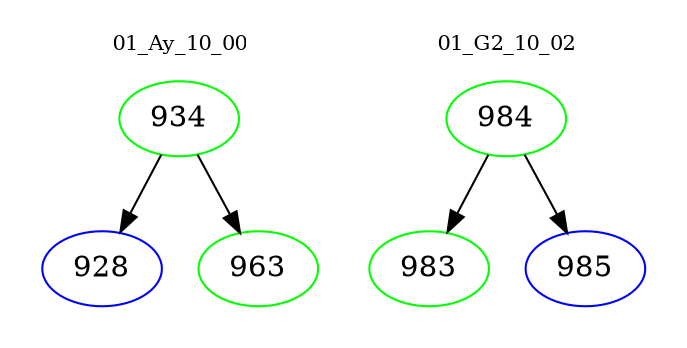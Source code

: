 digraph{
subgraph cluster_0 {
color = white
label = "01_Ay_10_00";
fontsize=10;
T0_934 [label="934", color="green"]
T0_934 -> T0_928 [color="black"]
T0_928 [label="928", color="blue"]
T0_934 -> T0_963 [color="black"]
T0_963 [label="963", color="green"]
}
subgraph cluster_1 {
color = white
label = "01_G2_10_02";
fontsize=10;
T1_984 [label="984", color="green"]
T1_984 -> T1_983 [color="black"]
T1_983 [label="983", color="green"]
T1_984 -> T1_985 [color="black"]
T1_985 [label="985", color="blue"]
}
}
